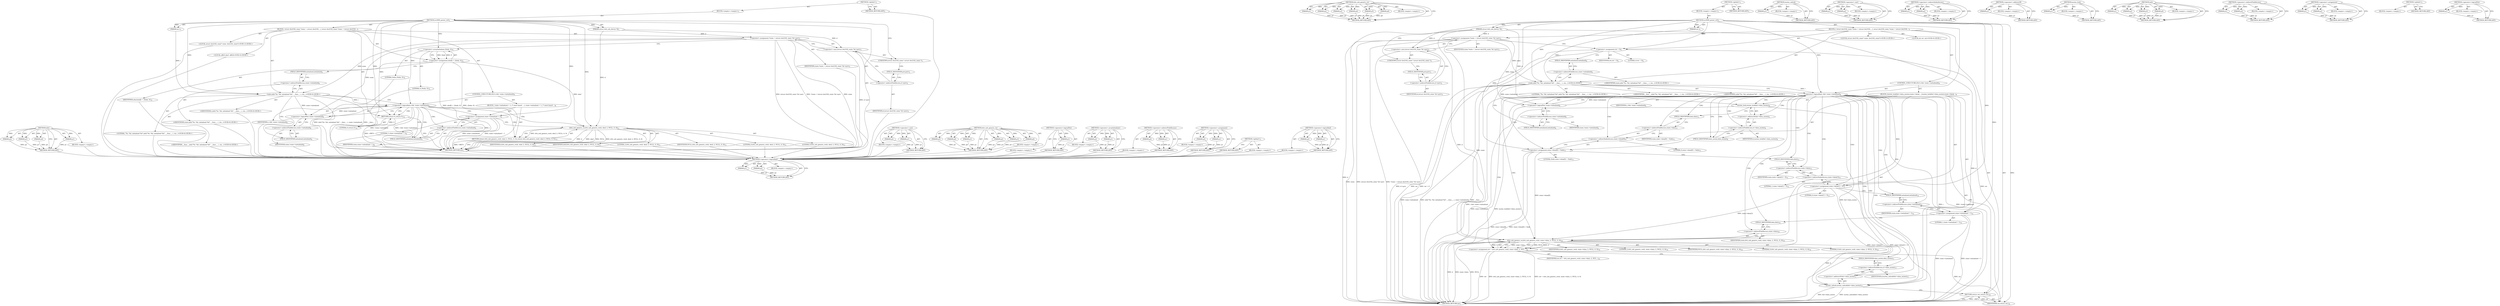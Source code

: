 digraph "&lt;operator&gt;.logicalNot" {
vulnerable_101 [label=<(METHOD,info)>];
vulnerable_102 [label=<(PARAM,p1)>];
vulnerable_103 [label=<(PARAM,p2)>];
vulnerable_104 [label=<(PARAM,p3)>];
vulnerable_105 [label=<(PARAM,p4)>];
vulnerable_106 [label=<(BLOCK,&lt;empty&gt;,&lt;empty&gt;)>];
vulnerable_107 [label=<(METHOD_RETURN,ANY)>];
vulnerable_6 [label=<(METHOD,&lt;global&gt;)<SUB>1</SUB>>];
vulnerable_7 [label=<(BLOCK,&lt;empty&gt;,&lt;empty&gt;)<SUB>1</SUB>>];
vulnerable_8 [label=<(METHOD,su3000_power_ctrl)<SUB>1</SUB>>];
vulnerable_9 [label=<(PARAM,struct dvb_usb_device *d)<SUB>1</SUB>>];
vulnerable_10 [label=<(PARAM,int i)<SUB>1</SUB>>];
vulnerable_11 [label=<(BLOCK,{
 	struct dw2102_state *state = (struct dw2102...,{
 	struct dw2102_state *state = (struct dw2102...)<SUB>2</SUB>>];
vulnerable_12 [label="<(LOCAL,struct dw2102_state* state: dw2102_state*)<SUB>3</SUB>>"];
vulnerable_13 [label=<(&lt;operator&gt;.assignment,*state = (struct dw2102_state *)d-&gt;priv)<SUB>3</SUB>>];
vulnerable_14 [label=<(IDENTIFIER,state,*state = (struct dw2102_state *)d-&gt;priv)<SUB>3</SUB>>];
vulnerable_15 [label=<(&lt;operator&gt;.cast,(struct dw2102_state *)d-&gt;priv)<SUB>3</SUB>>];
vulnerable_16 [label=<(UNKNOWN,struct dw2102_state *,struct dw2102_state *)<SUB>3</SUB>>];
vulnerable_17 [label=<(&lt;operator&gt;.indirectFieldAccess,d-&gt;priv)<SUB>3</SUB>>];
vulnerable_18 [label=<(IDENTIFIER,d,(struct dw2102_state *)d-&gt;priv)<SUB>3</SUB>>];
vulnerable_19 [label=<(FIELD_IDENTIFIER,priv,priv)<SUB>3</SUB>>];
vulnerable_20 [label="<(LOCAL,u8[2] obuf: u8[2])<SUB>4</SUB>>"];
vulnerable_21 [label=<(&lt;operator&gt;.assignment,obuf[] = {0xde, 0})<SUB>4</SUB>>];
vulnerable_22 [label=<(IDENTIFIER,obuf,obuf[] = {0xde, 0})<SUB>4</SUB>>];
vulnerable_23 [label=<(&lt;operator&gt;.arrayInitializer,{0xde, 0})<SUB>4</SUB>>];
vulnerable_24 [label=<(LITERAL,0xde,{0xde, 0})<SUB>4</SUB>>];
vulnerable_25 [label=<(LITERAL,0,{0xde, 0})<SUB>4</SUB>>];
vulnerable_26 [label="<(info,info(&quot;%s: %d, initialized %d&quot;, __func__, i, sta...)<SUB>6</SUB>>"];
vulnerable_27 [label="<(LITERAL,&quot;%s: %d, initialized %d&quot;,info(&quot;%s: %d, initialized %d&quot;, __func__, i, sta...)<SUB>6</SUB>>"];
vulnerable_28 [label="<(IDENTIFIER,__func__,info(&quot;%s: %d, initialized %d&quot;, __func__, i, sta...)<SUB>6</SUB>>"];
vulnerable_29 [label="<(IDENTIFIER,i,info(&quot;%s: %d, initialized %d&quot;, __func__, i, sta...)<SUB>6</SUB>>"];
vulnerable_30 [label=<(&lt;operator&gt;.indirectFieldAccess,state-&gt;initialized)<SUB>6</SUB>>];
vulnerable_31 [label="<(IDENTIFIER,state,info(&quot;%s: %d, initialized %d&quot;, __func__, i, sta...)<SUB>6</SUB>>"];
vulnerable_32 [label=<(FIELD_IDENTIFIER,initialized,initialized)<SUB>6</SUB>>];
vulnerable_33 [label=<(CONTROL_STRUCTURE,IF,if (i &amp;&amp; !state-&gt;initialized))<SUB>8</SUB>>];
vulnerable_34 [label=<(&lt;operator&gt;.logicalAnd,i &amp;&amp; !state-&gt;initialized)<SUB>8</SUB>>];
vulnerable_35 [label=<(IDENTIFIER,i,i &amp;&amp; !state-&gt;initialized)<SUB>8</SUB>>];
vulnerable_36 [label=<(&lt;operator&gt;.logicalNot,!state-&gt;initialized)<SUB>8</SUB>>];
vulnerable_37 [label=<(&lt;operator&gt;.indirectFieldAccess,state-&gt;initialized)<SUB>8</SUB>>];
vulnerable_38 [label=<(IDENTIFIER,state,!state-&gt;initialized)<SUB>8</SUB>>];
vulnerable_39 [label=<(FIELD_IDENTIFIER,initialized,initialized)<SUB>8</SUB>>];
vulnerable_40 [label=<(BLOCK,{
 		state-&gt;initialized = 1;
 		/* reset board ...,{
 		state-&gt;initialized = 1;
 		/* reset board ...)<SUB>8</SUB>>];
vulnerable_41 [label=<(&lt;operator&gt;.assignment,state-&gt;initialized = 1)<SUB>9</SUB>>];
vulnerable_42 [label=<(&lt;operator&gt;.indirectFieldAccess,state-&gt;initialized)<SUB>9</SUB>>];
vulnerable_43 [label=<(IDENTIFIER,state,state-&gt;initialized = 1)<SUB>9</SUB>>];
vulnerable_44 [label=<(FIELD_IDENTIFIER,initialized,initialized)<SUB>9</SUB>>];
vulnerable_45 [label=<(LITERAL,1,state-&gt;initialized = 1)<SUB>9</SUB>>];
vulnerable_46 [label=<(RETURN,return dvb_usb_generic_rw(d, obuf, 2, NULL, 0, 0);,return dvb_usb_generic_rw(d, obuf, 2, NULL, 0, 0);)<SUB>11</SUB>>];
vulnerable_47 [label=<(dvb_usb_generic_rw,dvb_usb_generic_rw(d, obuf, 2, NULL, 0, 0))<SUB>11</SUB>>];
vulnerable_48 [label=<(IDENTIFIER,d,dvb_usb_generic_rw(d, obuf, 2, NULL, 0, 0))<SUB>11</SUB>>];
vulnerable_49 [label=<(IDENTIFIER,obuf,dvb_usb_generic_rw(d, obuf, 2, NULL, 0, 0))<SUB>11</SUB>>];
vulnerable_50 [label=<(LITERAL,2,dvb_usb_generic_rw(d, obuf, 2, NULL, 0, 0))<SUB>11</SUB>>];
vulnerable_51 [label=<(IDENTIFIER,NULL,dvb_usb_generic_rw(d, obuf, 2, NULL, 0, 0))<SUB>11</SUB>>];
vulnerable_52 [label=<(LITERAL,0,dvb_usb_generic_rw(d, obuf, 2, NULL, 0, 0))<SUB>11</SUB>>];
vulnerable_53 [label=<(LITERAL,0,dvb_usb_generic_rw(d, obuf, 2, NULL, 0, 0))<SUB>11</SUB>>];
vulnerable_54 [label=<(RETURN,return 0;,return 0;)<SUB>14</SUB>>];
vulnerable_55 [label=<(LITERAL,0,return 0;)<SUB>14</SUB>>];
vulnerable_56 [label=<(METHOD_RETURN,int)<SUB>1</SUB>>];
vulnerable_58 [label=<(METHOD_RETURN,ANY)<SUB>1</SUB>>];
vulnerable_86 [label=<(METHOD,&lt;operator&gt;.cast)>];
vulnerable_87 [label=<(PARAM,p1)>];
vulnerable_88 [label=<(PARAM,p2)>];
vulnerable_89 [label=<(BLOCK,&lt;empty&gt;,&lt;empty&gt;)>];
vulnerable_90 [label=<(METHOD_RETURN,ANY)>];
vulnerable_117 [label=<(METHOD,dvb_usb_generic_rw)>];
vulnerable_118 [label=<(PARAM,p1)>];
vulnerable_119 [label=<(PARAM,p2)>];
vulnerable_120 [label=<(PARAM,p3)>];
vulnerable_121 [label=<(PARAM,p4)>];
vulnerable_122 [label=<(PARAM,p5)>];
vulnerable_123 [label=<(PARAM,p6)>];
vulnerable_124 [label=<(BLOCK,&lt;empty&gt;,&lt;empty&gt;)>];
vulnerable_125 [label=<(METHOD_RETURN,ANY)>];
vulnerable_113 [label=<(METHOD,&lt;operator&gt;.logicalNot)>];
vulnerable_114 [label=<(PARAM,p1)>];
vulnerable_115 [label=<(BLOCK,&lt;empty&gt;,&lt;empty&gt;)>];
vulnerable_116 [label=<(METHOD_RETURN,ANY)>];
vulnerable_96 [label=<(METHOD,&lt;operator&gt;.arrayInitializer)>];
vulnerable_97 [label=<(PARAM,p1)>];
vulnerable_98 [label=<(PARAM,p2)>];
vulnerable_99 [label=<(BLOCK,&lt;empty&gt;,&lt;empty&gt;)>];
vulnerable_100 [label=<(METHOD_RETURN,ANY)>];
vulnerable_91 [label=<(METHOD,&lt;operator&gt;.indirectFieldAccess)>];
vulnerable_92 [label=<(PARAM,p1)>];
vulnerable_93 [label=<(PARAM,p2)>];
vulnerable_94 [label=<(BLOCK,&lt;empty&gt;,&lt;empty&gt;)>];
vulnerable_95 [label=<(METHOD_RETURN,ANY)>];
vulnerable_81 [label=<(METHOD,&lt;operator&gt;.assignment)>];
vulnerable_82 [label=<(PARAM,p1)>];
vulnerable_83 [label=<(PARAM,p2)>];
vulnerable_84 [label=<(BLOCK,&lt;empty&gt;,&lt;empty&gt;)>];
vulnerable_85 [label=<(METHOD_RETURN,ANY)>];
vulnerable_75 [label=<(METHOD,&lt;global&gt;)<SUB>1</SUB>>];
vulnerable_76 [label=<(BLOCK,&lt;empty&gt;,&lt;empty&gt;)>];
vulnerable_77 [label=<(METHOD_RETURN,ANY)>];
vulnerable_108 [label=<(METHOD,&lt;operator&gt;.logicalAnd)>];
vulnerable_109 [label=<(PARAM,p1)>];
vulnerable_110 [label=<(PARAM,p2)>];
vulnerable_111 [label=<(BLOCK,&lt;empty&gt;,&lt;empty&gt;)>];
vulnerable_112 [label=<(METHOD_RETURN,ANY)>];
fixed_126 [label=<(METHOD,&lt;operator&gt;.logicalAnd)>];
fixed_127 [label=<(PARAM,p1)>];
fixed_128 [label=<(PARAM,p2)>];
fixed_129 [label=<(BLOCK,&lt;empty&gt;,&lt;empty&gt;)>];
fixed_130 [label=<(METHOD_RETURN,ANY)>];
fixed_148 [label=<(METHOD,dvb_usb_generic_rw)>];
fixed_149 [label=<(PARAM,p1)>];
fixed_150 [label=<(PARAM,p2)>];
fixed_151 [label=<(PARAM,p3)>];
fixed_152 [label=<(PARAM,p4)>];
fixed_153 [label=<(PARAM,p5)>];
fixed_154 [label=<(PARAM,p6)>];
fixed_155 [label=<(BLOCK,&lt;empty&gt;,&lt;empty&gt;)>];
fixed_156 [label=<(METHOD_RETURN,ANY)>];
fixed_6 [label=<(METHOD,&lt;global&gt;)<SUB>1</SUB>>];
fixed_7 [label=<(BLOCK,&lt;empty&gt;,&lt;empty&gt;)<SUB>1</SUB>>];
fixed_8 [label=<(METHOD,su3000_power_ctrl)<SUB>1</SUB>>];
fixed_9 [label=<(PARAM,struct dvb_usb_device *d)<SUB>1</SUB>>];
fixed_10 [label=<(PARAM,int i)<SUB>1</SUB>>];
fixed_11 [label=<(BLOCK,{
 	struct dw2102_state *state = (struct dw2102...,{
 	struct dw2102_state *state = (struct dw2102...)<SUB>2</SUB>>];
fixed_12 [label="<(LOCAL,struct dw2102_state* state: dw2102_state*)<SUB>3</SUB>>"];
fixed_13 [label=<(&lt;operator&gt;.assignment,*state = (struct dw2102_state *)d-&gt;priv)<SUB>3</SUB>>];
fixed_14 [label=<(IDENTIFIER,state,*state = (struct dw2102_state *)d-&gt;priv)<SUB>3</SUB>>];
fixed_15 [label=<(&lt;operator&gt;.cast,(struct dw2102_state *)d-&gt;priv)<SUB>3</SUB>>];
fixed_16 [label=<(UNKNOWN,struct dw2102_state *,struct dw2102_state *)<SUB>3</SUB>>];
fixed_17 [label=<(&lt;operator&gt;.indirectFieldAccess,d-&gt;priv)<SUB>3</SUB>>];
fixed_18 [label=<(IDENTIFIER,d,(struct dw2102_state *)d-&gt;priv)<SUB>3</SUB>>];
fixed_19 [label=<(FIELD_IDENTIFIER,priv,priv)<SUB>3</SUB>>];
fixed_20 [label="<(LOCAL,int ret: int)<SUB>4</SUB>>"];
fixed_21 [label=<(&lt;operator&gt;.assignment,ret = 0)<SUB>4</SUB>>];
fixed_22 [label=<(IDENTIFIER,ret,ret = 0)<SUB>4</SUB>>];
fixed_23 [label=<(LITERAL,0,ret = 0)<SUB>4</SUB>>];
fixed_24 [label="<(info,info(&quot;%s: %d, initialized %d&quot;, __func__, i, sta...)<SUB>6</SUB>>"];
fixed_25 [label="<(LITERAL,&quot;%s: %d, initialized %d&quot;,info(&quot;%s: %d, initialized %d&quot;, __func__, i, sta...)<SUB>6</SUB>>"];
fixed_26 [label="<(IDENTIFIER,__func__,info(&quot;%s: %d, initialized %d&quot;, __func__, i, sta...)<SUB>6</SUB>>"];
fixed_27 [label="<(IDENTIFIER,i,info(&quot;%s: %d, initialized %d&quot;, __func__, i, sta...)<SUB>6</SUB>>"];
fixed_28 [label=<(&lt;operator&gt;.indirectFieldAccess,state-&gt;initialized)<SUB>6</SUB>>];
fixed_29 [label="<(IDENTIFIER,state,info(&quot;%s: %d, initialized %d&quot;, __func__, i, sta...)<SUB>6</SUB>>"];
fixed_30 [label=<(FIELD_IDENTIFIER,initialized,initialized)<SUB>6</SUB>>];
fixed_31 [label=<(CONTROL_STRUCTURE,IF,if (i &amp;&amp; !state-&gt;initialized))<SUB>8</SUB>>];
fixed_32 [label=<(&lt;operator&gt;.logicalAnd,i &amp;&amp; !state-&gt;initialized)<SUB>8</SUB>>];
fixed_33 [label=<(IDENTIFIER,i,i &amp;&amp; !state-&gt;initialized)<SUB>8</SUB>>];
fixed_34 [label=<(&lt;operator&gt;.logicalNot,!state-&gt;initialized)<SUB>8</SUB>>];
fixed_35 [label=<(&lt;operator&gt;.indirectFieldAccess,state-&gt;initialized)<SUB>8</SUB>>];
fixed_36 [label=<(IDENTIFIER,state,!state-&gt;initialized)<SUB>8</SUB>>];
fixed_37 [label=<(FIELD_IDENTIFIER,initialized,initialized)<SUB>8</SUB>>];
fixed_38 [label=<(BLOCK,{
		mutex_lock(&amp;d-&gt;data_mutex);

		state-&gt;data[...,{
		mutex_lock(&amp;d-&gt;data_mutex);

		state-&gt;data[...)<SUB>8</SUB>>];
fixed_39 [label=<(mutex_lock,mutex_lock(&amp;d-&gt;data_mutex))<SUB>9</SUB>>];
fixed_40 [label=<(&lt;operator&gt;.addressOf,&amp;d-&gt;data_mutex)<SUB>9</SUB>>];
fixed_41 [label=<(&lt;operator&gt;.indirectFieldAccess,d-&gt;data_mutex)<SUB>9</SUB>>];
fixed_42 [label=<(IDENTIFIER,d,mutex_lock(&amp;d-&gt;data_mutex))<SUB>9</SUB>>];
fixed_43 [label=<(FIELD_IDENTIFIER,data_mutex,data_mutex)<SUB>9</SUB>>];
fixed_44 [label=<(&lt;operator&gt;.assignment,state-&gt;data[0] = 0xde)<SUB>11</SUB>>];
fixed_45 [label=<(&lt;operator&gt;.indirectIndexAccess,state-&gt;data[0])<SUB>11</SUB>>];
fixed_46 [label=<(&lt;operator&gt;.indirectFieldAccess,state-&gt;data)<SUB>11</SUB>>];
fixed_47 [label=<(IDENTIFIER,state,state-&gt;data[0] = 0xde)<SUB>11</SUB>>];
fixed_48 [label=<(FIELD_IDENTIFIER,data,data)<SUB>11</SUB>>];
fixed_49 [label=<(LITERAL,0,state-&gt;data[0] = 0xde)<SUB>11</SUB>>];
fixed_50 [label=<(LITERAL,0xde,state-&gt;data[0] = 0xde)<SUB>11</SUB>>];
fixed_51 [label=<(&lt;operator&gt;.assignment,state-&gt;data[1] = 0)<SUB>12</SUB>>];
fixed_52 [label=<(&lt;operator&gt;.indirectIndexAccess,state-&gt;data[1])<SUB>12</SUB>>];
fixed_53 [label=<(&lt;operator&gt;.indirectFieldAccess,state-&gt;data)<SUB>12</SUB>>];
fixed_54 [label=<(IDENTIFIER,state,state-&gt;data[1] = 0)<SUB>12</SUB>>];
fixed_55 [label=<(FIELD_IDENTIFIER,data,data)<SUB>12</SUB>>];
fixed_56 [label=<(LITERAL,1,state-&gt;data[1] = 0)<SUB>12</SUB>>];
fixed_57 [label=<(LITERAL,0,state-&gt;data[1] = 0)<SUB>12</SUB>>];
fixed_58 [label=<(&lt;operator&gt;.assignment,state-&gt;initialized = 1)<SUB>14</SUB>>];
fixed_59 [label=<(&lt;operator&gt;.indirectFieldAccess,state-&gt;initialized)<SUB>14</SUB>>];
fixed_60 [label=<(IDENTIFIER,state,state-&gt;initialized = 1)<SUB>14</SUB>>];
fixed_61 [label=<(FIELD_IDENTIFIER,initialized,initialized)<SUB>14</SUB>>];
fixed_62 [label=<(LITERAL,1,state-&gt;initialized = 1)<SUB>14</SUB>>];
fixed_63 [label=<(&lt;operator&gt;.assignment,ret = dvb_usb_generic_rw(d, state-&gt;data, 2, NUL...)<SUB>16</SUB>>];
fixed_64 [label=<(IDENTIFIER,ret,ret = dvb_usb_generic_rw(d, state-&gt;data, 2, NUL...)<SUB>16</SUB>>];
fixed_65 [label=<(dvb_usb_generic_rw,dvb_usb_generic_rw(d, state-&gt;data, 2, NULL, 0, 0))<SUB>16</SUB>>];
fixed_66 [label=<(IDENTIFIER,d,dvb_usb_generic_rw(d, state-&gt;data, 2, NULL, 0, 0))<SUB>16</SUB>>];
fixed_67 [label=<(&lt;operator&gt;.indirectFieldAccess,state-&gt;data)<SUB>16</SUB>>];
fixed_68 [label=<(IDENTIFIER,state,dvb_usb_generic_rw(d, state-&gt;data, 2, NULL, 0, 0))<SUB>16</SUB>>];
fixed_69 [label=<(FIELD_IDENTIFIER,data,data)<SUB>16</SUB>>];
fixed_70 [label=<(LITERAL,2,dvb_usb_generic_rw(d, state-&gt;data, 2, NULL, 0, 0))<SUB>16</SUB>>];
fixed_71 [label=<(IDENTIFIER,NULL,dvb_usb_generic_rw(d, state-&gt;data, 2, NULL, 0, 0))<SUB>16</SUB>>];
fixed_72 [label=<(LITERAL,0,dvb_usb_generic_rw(d, state-&gt;data, 2, NULL, 0, 0))<SUB>16</SUB>>];
fixed_73 [label=<(LITERAL,0,dvb_usb_generic_rw(d, state-&gt;data, 2, NULL, 0, 0))<SUB>16</SUB>>];
fixed_74 [label=<(mutex_unlock,mutex_unlock(&amp;d-&gt;data_mutex))<SUB>17</SUB>>];
fixed_75 [label=<(&lt;operator&gt;.addressOf,&amp;d-&gt;data_mutex)<SUB>17</SUB>>];
fixed_76 [label=<(&lt;operator&gt;.indirectFieldAccess,d-&gt;data_mutex)<SUB>17</SUB>>];
fixed_77 [label=<(IDENTIFIER,d,mutex_unlock(&amp;d-&gt;data_mutex))<SUB>17</SUB>>];
fixed_78 [label=<(FIELD_IDENTIFIER,data_mutex,data_mutex)<SUB>17</SUB>>];
fixed_79 [label=<(RETURN,return ret;,return ret;)<SUB>20</SUB>>];
fixed_80 [label=<(IDENTIFIER,ret,return ret;)<SUB>20</SUB>>];
fixed_81 [label=<(METHOD_RETURN,int)<SUB>1</SUB>>];
fixed_83 [label=<(METHOD_RETURN,ANY)<SUB>1</SUB>>];
fixed_157 [label=<(METHOD,mutex_unlock)>];
fixed_158 [label=<(PARAM,p1)>];
fixed_159 [label=<(BLOCK,&lt;empty&gt;,&lt;empty&gt;)>];
fixed_160 [label=<(METHOD_RETURN,ANY)>];
fixed_109 [label=<(METHOD,&lt;operator&gt;.cast)>];
fixed_110 [label=<(PARAM,p1)>];
fixed_111 [label=<(PARAM,p2)>];
fixed_112 [label=<(BLOCK,&lt;empty&gt;,&lt;empty&gt;)>];
fixed_113 [label=<(METHOD_RETURN,ANY)>];
fixed_143 [label=<(METHOD,&lt;operator&gt;.indirectIndexAccess)>];
fixed_144 [label=<(PARAM,p1)>];
fixed_145 [label=<(PARAM,p2)>];
fixed_146 [label=<(BLOCK,&lt;empty&gt;,&lt;empty&gt;)>];
fixed_147 [label=<(METHOD_RETURN,ANY)>];
fixed_139 [label=<(METHOD,&lt;operator&gt;.addressOf)>];
fixed_140 [label=<(PARAM,p1)>];
fixed_141 [label=<(BLOCK,&lt;empty&gt;,&lt;empty&gt;)>];
fixed_142 [label=<(METHOD_RETURN,ANY)>];
fixed_135 [label=<(METHOD,mutex_lock)>];
fixed_136 [label=<(PARAM,p1)>];
fixed_137 [label=<(BLOCK,&lt;empty&gt;,&lt;empty&gt;)>];
fixed_138 [label=<(METHOD_RETURN,ANY)>];
fixed_119 [label=<(METHOD,info)>];
fixed_120 [label=<(PARAM,p1)>];
fixed_121 [label=<(PARAM,p2)>];
fixed_122 [label=<(PARAM,p3)>];
fixed_123 [label=<(PARAM,p4)>];
fixed_124 [label=<(BLOCK,&lt;empty&gt;,&lt;empty&gt;)>];
fixed_125 [label=<(METHOD_RETURN,ANY)>];
fixed_114 [label=<(METHOD,&lt;operator&gt;.indirectFieldAccess)>];
fixed_115 [label=<(PARAM,p1)>];
fixed_116 [label=<(PARAM,p2)>];
fixed_117 [label=<(BLOCK,&lt;empty&gt;,&lt;empty&gt;)>];
fixed_118 [label=<(METHOD_RETURN,ANY)>];
fixed_104 [label=<(METHOD,&lt;operator&gt;.assignment)>];
fixed_105 [label=<(PARAM,p1)>];
fixed_106 [label=<(PARAM,p2)>];
fixed_107 [label=<(BLOCK,&lt;empty&gt;,&lt;empty&gt;)>];
fixed_108 [label=<(METHOD_RETURN,ANY)>];
fixed_98 [label=<(METHOD,&lt;global&gt;)<SUB>1</SUB>>];
fixed_99 [label=<(BLOCK,&lt;empty&gt;,&lt;empty&gt;)>];
fixed_100 [label=<(METHOD_RETURN,ANY)>];
fixed_131 [label=<(METHOD,&lt;operator&gt;.logicalNot)>];
fixed_132 [label=<(PARAM,p1)>];
fixed_133 [label=<(BLOCK,&lt;empty&gt;,&lt;empty&gt;)>];
fixed_134 [label=<(METHOD_RETURN,ANY)>];
vulnerable_101 -> vulnerable_102  [key=0, label="AST: "];
vulnerable_101 -> vulnerable_102  [key=1, label="DDG: "];
vulnerable_101 -> vulnerable_106  [key=0, label="AST: "];
vulnerable_101 -> vulnerable_103  [key=0, label="AST: "];
vulnerable_101 -> vulnerable_103  [key=1, label="DDG: "];
vulnerable_101 -> vulnerable_107  [key=0, label="AST: "];
vulnerable_101 -> vulnerable_107  [key=1, label="CFG: "];
vulnerable_101 -> vulnerable_104  [key=0, label="AST: "];
vulnerable_101 -> vulnerable_104  [key=1, label="DDG: "];
vulnerable_101 -> vulnerable_105  [key=0, label="AST: "];
vulnerable_101 -> vulnerable_105  [key=1, label="DDG: "];
vulnerable_102 -> vulnerable_107  [key=0, label="DDG: p1"];
vulnerable_103 -> vulnerable_107  [key=0, label="DDG: p2"];
vulnerable_104 -> vulnerable_107  [key=0, label="DDG: p3"];
vulnerable_105 -> vulnerable_107  [key=0, label="DDG: p4"];
vulnerable_106 -> fixed_126  [key=0];
vulnerable_107 -> fixed_126  [key=0];
vulnerable_6 -> vulnerable_7  [key=0, label="AST: "];
vulnerable_6 -> vulnerable_58  [key=0, label="AST: "];
vulnerable_6 -> vulnerable_58  [key=1, label="CFG: "];
vulnerable_7 -> vulnerable_8  [key=0, label="AST: "];
vulnerable_8 -> vulnerable_9  [key=0, label="AST: "];
vulnerable_8 -> vulnerable_9  [key=1, label="DDG: "];
vulnerable_8 -> vulnerable_10  [key=0, label="AST: "];
vulnerable_8 -> vulnerable_10  [key=1, label="DDG: "];
vulnerable_8 -> vulnerable_11  [key=0, label="AST: "];
vulnerable_8 -> vulnerable_56  [key=0, label="AST: "];
vulnerable_8 -> vulnerable_16  [key=0, label="CFG: "];
vulnerable_8 -> vulnerable_54  [key=0, label="DDG: "];
vulnerable_8 -> vulnerable_26  [key=0, label="DDG: "];
vulnerable_8 -> vulnerable_55  [key=0, label="DDG: "];
vulnerable_8 -> vulnerable_23  [key=0, label="DDG: "];
vulnerable_8 -> vulnerable_34  [key=0, label="DDG: "];
vulnerable_8 -> vulnerable_41  [key=0, label="DDG: "];
vulnerable_8 -> vulnerable_47  [key=0, label="DDG: "];
vulnerable_9 -> vulnerable_13  [key=0, label="DDG: d"];
vulnerable_9 -> vulnerable_15  [key=0, label="DDG: d"];
vulnerable_9 -> vulnerable_47  [key=0, label="DDG: d"];
vulnerable_10 -> vulnerable_26  [key=0, label="DDG: i"];
vulnerable_11 -> vulnerable_12  [key=0, label="AST: "];
vulnerable_11 -> vulnerable_13  [key=0, label="AST: "];
vulnerable_11 -> vulnerable_20  [key=0, label="AST: "];
vulnerable_11 -> vulnerable_21  [key=0, label="AST: "];
vulnerable_11 -> vulnerable_26  [key=0, label="AST: "];
vulnerable_11 -> vulnerable_33  [key=0, label="AST: "];
vulnerable_11 -> vulnerable_54  [key=0, label="AST: "];
vulnerable_12 -> fixed_126  [key=0];
vulnerable_13 -> vulnerable_14  [key=0, label="AST: "];
vulnerable_13 -> vulnerable_15  [key=0, label="AST: "];
vulnerable_13 -> vulnerable_23  [key=0, label="CFG: "];
vulnerable_13 -> vulnerable_56  [key=0, label="DDG: state"];
vulnerable_13 -> vulnerable_56  [key=1, label="DDG: (struct dw2102_state *)d-&gt;priv"];
vulnerable_13 -> vulnerable_56  [key=2, label="DDG: *state = (struct dw2102_state *)d-&gt;priv"];
vulnerable_13 -> vulnerable_26  [key=0, label="DDG: state"];
vulnerable_13 -> vulnerable_36  [key=0, label="DDG: state"];
vulnerable_14 -> fixed_126  [key=0];
vulnerable_15 -> vulnerable_16  [key=0, label="AST: "];
vulnerable_15 -> vulnerable_17  [key=0, label="AST: "];
vulnerable_15 -> vulnerable_13  [key=0, label="CFG: "];
vulnerable_15 -> vulnerable_56  [key=0, label="DDG: d-&gt;priv"];
vulnerable_16 -> vulnerable_19  [key=0, label="CFG: "];
vulnerable_17 -> vulnerable_18  [key=0, label="AST: "];
vulnerable_17 -> vulnerable_19  [key=0, label="AST: "];
vulnerable_17 -> vulnerable_15  [key=0, label="CFG: "];
vulnerable_18 -> fixed_126  [key=0];
vulnerable_19 -> vulnerable_17  [key=0, label="CFG: "];
vulnerable_20 -> fixed_126  [key=0];
vulnerable_21 -> vulnerable_22  [key=0, label="AST: "];
vulnerable_21 -> vulnerable_23  [key=0, label="AST: "];
vulnerable_21 -> vulnerable_32  [key=0, label="CFG: "];
vulnerable_21 -> vulnerable_56  [key=0, label="DDG: {0xde, 0}"];
vulnerable_21 -> vulnerable_56  [key=1, label="DDG: obuf[] = {0xde, 0}"];
vulnerable_21 -> vulnerable_47  [key=0, label="DDG: obuf"];
vulnerable_22 -> fixed_126  [key=0];
vulnerable_23 -> vulnerable_24  [key=0, label="AST: "];
vulnerable_23 -> vulnerable_25  [key=0, label="AST: "];
vulnerable_23 -> vulnerable_21  [key=0, label="CFG: "];
vulnerable_23 -> vulnerable_21  [key=1, label="DDG: 0xde"];
vulnerable_23 -> vulnerable_21  [key=2, label="DDG: 0"];
vulnerable_24 -> fixed_126  [key=0];
vulnerable_25 -> fixed_126  [key=0];
vulnerable_26 -> vulnerable_27  [key=0, label="AST: "];
vulnerable_26 -> vulnerable_28  [key=0, label="AST: "];
vulnerable_26 -> vulnerable_29  [key=0, label="AST: "];
vulnerable_26 -> vulnerable_30  [key=0, label="AST: "];
vulnerable_26 -> vulnerable_34  [key=0, label="CFG: "];
vulnerable_26 -> vulnerable_34  [key=1, label="DDG: i"];
vulnerable_26 -> vulnerable_39  [key=0, label="CFG: "];
vulnerable_26 -> vulnerable_56  [key=0, label="DDG: info(&quot;%s: %d, initialized %d&quot;, __func__, i, state-&gt;initialized)"];
vulnerable_26 -> vulnerable_56  [key=1, label="DDG: __func__"];
vulnerable_26 -> vulnerable_36  [key=0, label="DDG: state-&gt;initialized"];
vulnerable_27 -> fixed_126  [key=0];
vulnerable_28 -> fixed_126  [key=0];
vulnerable_29 -> fixed_126  [key=0];
vulnerable_30 -> vulnerable_31  [key=0, label="AST: "];
vulnerable_30 -> vulnerable_32  [key=0, label="AST: "];
vulnerable_30 -> vulnerable_26  [key=0, label="CFG: "];
vulnerable_31 -> fixed_126  [key=0];
vulnerable_32 -> vulnerable_30  [key=0, label="CFG: "];
vulnerable_33 -> vulnerable_34  [key=0, label="AST: "];
vulnerable_33 -> vulnerable_40  [key=0, label="AST: "];
vulnerable_34 -> vulnerable_35  [key=0, label="AST: "];
vulnerable_34 -> vulnerable_36  [key=0, label="AST: "];
vulnerable_34 -> vulnerable_44  [key=0, label="CFG: "];
vulnerable_34 -> vulnerable_44  [key=1, label="CDG: "];
vulnerable_34 -> vulnerable_54  [key=0, label="CFG: "];
vulnerable_34 -> vulnerable_54  [key=1, label="CDG: "];
vulnerable_34 -> vulnerable_56  [key=0, label="DDG: i"];
vulnerable_34 -> vulnerable_56  [key=1, label="DDG: !state-&gt;initialized"];
vulnerable_34 -> vulnerable_56  [key=2, label="DDG: i &amp;&amp; !state-&gt;initialized"];
vulnerable_34 -> vulnerable_47  [key=0, label="CDG: "];
vulnerable_34 -> vulnerable_42  [key=0, label="CDG: "];
vulnerable_34 -> vulnerable_46  [key=0, label="CDG: "];
vulnerable_34 -> vulnerable_41  [key=0, label="CDG: "];
vulnerable_35 -> fixed_126  [key=0];
vulnerable_36 -> vulnerable_37  [key=0, label="AST: "];
vulnerable_36 -> vulnerable_34  [key=0, label="CFG: "];
vulnerable_36 -> vulnerable_34  [key=1, label="DDG: state-&gt;initialized"];
vulnerable_37 -> vulnerable_38  [key=0, label="AST: "];
vulnerable_37 -> vulnerable_39  [key=0, label="AST: "];
vulnerable_37 -> vulnerable_36  [key=0, label="CFG: "];
vulnerable_38 -> fixed_126  [key=0];
vulnerable_39 -> vulnerable_37  [key=0, label="CFG: "];
vulnerable_40 -> vulnerable_41  [key=0, label="AST: "];
vulnerable_40 -> vulnerable_46  [key=0, label="AST: "];
vulnerable_41 -> vulnerable_42  [key=0, label="AST: "];
vulnerable_41 -> vulnerable_45  [key=0, label="AST: "];
vulnerable_41 -> vulnerable_47  [key=0, label="CFG: "];
vulnerable_41 -> vulnerable_56  [key=0, label="DDG: state-&gt;initialized"];
vulnerable_41 -> vulnerable_56  [key=1, label="DDG: state-&gt;initialized = 1"];
vulnerable_42 -> vulnerable_43  [key=0, label="AST: "];
vulnerable_42 -> vulnerable_44  [key=0, label="AST: "];
vulnerable_42 -> vulnerable_41  [key=0, label="CFG: "];
vulnerable_43 -> fixed_126  [key=0];
vulnerable_44 -> vulnerable_42  [key=0, label="CFG: "];
vulnerable_45 -> fixed_126  [key=0];
vulnerable_46 -> vulnerable_47  [key=0, label="AST: "];
vulnerable_46 -> vulnerable_56  [key=0, label="CFG: "];
vulnerable_46 -> vulnerable_56  [key=1, label="DDG: &lt;RET&gt;"];
vulnerable_47 -> vulnerable_48  [key=0, label="AST: "];
vulnerable_47 -> vulnerable_49  [key=0, label="AST: "];
vulnerable_47 -> vulnerable_50  [key=0, label="AST: "];
vulnerable_47 -> vulnerable_51  [key=0, label="AST: "];
vulnerable_47 -> vulnerable_52  [key=0, label="AST: "];
vulnerable_47 -> vulnerable_53  [key=0, label="AST: "];
vulnerable_47 -> vulnerable_46  [key=0, label="CFG: "];
vulnerable_47 -> vulnerable_46  [key=1, label="DDG: dvb_usb_generic_rw(d, obuf, 2, NULL, 0, 0)"];
vulnerable_47 -> vulnerable_56  [key=0, label="DDG: d"];
vulnerable_47 -> vulnerable_56  [key=1, label="DDG: obuf"];
vulnerable_47 -> vulnerable_56  [key=2, label="DDG: NULL"];
vulnerable_47 -> vulnerable_56  [key=3, label="DDG: dvb_usb_generic_rw(d, obuf, 2, NULL, 0, 0)"];
vulnerable_48 -> fixed_126  [key=0];
vulnerable_49 -> fixed_126  [key=0];
vulnerable_50 -> fixed_126  [key=0];
vulnerable_51 -> fixed_126  [key=0];
vulnerable_52 -> fixed_126  [key=0];
vulnerable_53 -> fixed_126  [key=0];
vulnerable_54 -> vulnerable_55  [key=0, label="AST: "];
vulnerable_54 -> vulnerable_56  [key=0, label="CFG: "];
vulnerable_54 -> vulnerable_56  [key=1, label="DDG: &lt;RET&gt;"];
vulnerable_55 -> vulnerable_54  [key=0, label="DDG: 0"];
vulnerable_56 -> fixed_126  [key=0];
vulnerable_58 -> fixed_126  [key=0];
vulnerable_86 -> vulnerable_87  [key=0, label="AST: "];
vulnerable_86 -> vulnerable_87  [key=1, label="DDG: "];
vulnerable_86 -> vulnerable_89  [key=0, label="AST: "];
vulnerable_86 -> vulnerable_88  [key=0, label="AST: "];
vulnerable_86 -> vulnerable_88  [key=1, label="DDG: "];
vulnerable_86 -> vulnerable_90  [key=0, label="AST: "];
vulnerable_86 -> vulnerable_90  [key=1, label="CFG: "];
vulnerable_87 -> vulnerable_90  [key=0, label="DDG: p1"];
vulnerable_88 -> vulnerable_90  [key=0, label="DDG: p2"];
vulnerable_89 -> fixed_126  [key=0];
vulnerable_90 -> fixed_126  [key=0];
vulnerable_117 -> vulnerable_118  [key=0, label="AST: "];
vulnerable_117 -> vulnerable_118  [key=1, label="DDG: "];
vulnerable_117 -> vulnerable_124  [key=0, label="AST: "];
vulnerable_117 -> vulnerable_119  [key=0, label="AST: "];
vulnerable_117 -> vulnerable_119  [key=1, label="DDG: "];
vulnerable_117 -> vulnerable_125  [key=0, label="AST: "];
vulnerable_117 -> vulnerable_125  [key=1, label="CFG: "];
vulnerable_117 -> vulnerable_120  [key=0, label="AST: "];
vulnerable_117 -> vulnerable_120  [key=1, label="DDG: "];
vulnerable_117 -> vulnerable_121  [key=0, label="AST: "];
vulnerable_117 -> vulnerable_121  [key=1, label="DDG: "];
vulnerable_117 -> vulnerable_122  [key=0, label="AST: "];
vulnerable_117 -> vulnerable_122  [key=1, label="DDG: "];
vulnerable_117 -> vulnerable_123  [key=0, label="AST: "];
vulnerable_117 -> vulnerable_123  [key=1, label="DDG: "];
vulnerable_118 -> vulnerable_125  [key=0, label="DDG: p1"];
vulnerable_119 -> vulnerable_125  [key=0, label="DDG: p2"];
vulnerable_120 -> vulnerable_125  [key=0, label="DDG: p3"];
vulnerable_121 -> vulnerable_125  [key=0, label="DDG: p4"];
vulnerable_122 -> vulnerable_125  [key=0, label="DDG: p5"];
vulnerable_123 -> vulnerable_125  [key=0, label="DDG: p6"];
vulnerable_124 -> fixed_126  [key=0];
vulnerable_125 -> fixed_126  [key=0];
vulnerable_113 -> vulnerable_114  [key=0, label="AST: "];
vulnerable_113 -> vulnerable_114  [key=1, label="DDG: "];
vulnerable_113 -> vulnerable_115  [key=0, label="AST: "];
vulnerable_113 -> vulnerable_116  [key=0, label="AST: "];
vulnerable_113 -> vulnerable_116  [key=1, label="CFG: "];
vulnerable_114 -> vulnerable_116  [key=0, label="DDG: p1"];
vulnerable_115 -> fixed_126  [key=0];
vulnerable_116 -> fixed_126  [key=0];
vulnerable_96 -> vulnerable_97  [key=0, label="AST: "];
vulnerable_96 -> vulnerable_97  [key=1, label="DDG: "];
vulnerable_96 -> vulnerable_99  [key=0, label="AST: "];
vulnerable_96 -> vulnerable_98  [key=0, label="AST: "];
vulnerable_96 -> vulnerable_98  [key=1, label="DDG: "];
vulnerable_96 -> vulnerable_100  [key=0, label="AST: "];
vulnerable_96 -> vulnerable_100  [key=1, label="CFG: "];
vulnerable_97 -> vulnerable_100  [key=0, label="DDG: p1"];
vulnerable_98 -> vulnerable_100  [key=0, label="DDG: p2"];
vulnerable_99 -> fixed_126  [key=0];
vulnerable_100 -> fixed_126  [key=0];
vulnerable_91 -> vulnerable_92  [key=0, label="AST: "];
vulnerable_91 -> vulnerable_92  [key=1, label="DDG: "];
vulnerable_91 -> vulnerable_94  [key=0, label="AST: "];
vulnerable_91 -> vulnerable_93  [key=0, label="AST: "];
vulnerable_91 -> vulnerable_93  [key=1, label="DDG: "];
vulnerable_91 -> vulnerable_95  [key=0, label="AST: "];
vulnerable_91 -> vulnerable_95  [key=1, label="CFG: "];
vulnerable_92 -> vulnerable_95  [key=0, label="DDG: p1"];
vulnerable_93 -> vulnerable_95  [key=0, label="DDG: p2"];
vulnerable_94 -> fixed_126  [key=0];
vulnerable_95 -> fixed_126  [key=0];
vulnerable_81 -> vulnerable_82  [key=0, label="AST: "];
vulnerable_81 -> vulnerable_82  [key=1, label="DDG: "];
vulnerable_81 -> vulnerable_84  [key=0, label="AST: "];
vulnerable_81 -> vulnerable_83  [key=0, label="AST: "];
vulnerable_81 -> vulnerable_83  [key=1, label="DDG: "];
vulnerable_81 -> vulnerable_85  [key=0, label="AST: "];
vulnerable_81 -> vulnerable_85  [key=1, label="CFG: "];
vulnerable_82 -> vulnerable_85  [key=0, label="DDG: p1"];
vulnerable_83 -> vulnerable_85  [key=0, label="DDG: p2"];
vulnerable_84 -> fixed_126  [key=0];
vulnerable_85 -> fixed_126  [key=0];
vulnerable_75 -> vulnerable_76  [key=0, label="AST: "];
vulnerable_75 -> vulnerable_77  [key=0, label="AST: "];
vulnerable_75 -> vulnerable_77  [key=1, label="CFG: "];
vulnerable_76 -> fixed_126  [key=0];
vulnerable_77 -> fixed_126  [key=0];
vulnerable_108 -> vulnerable_109  [key=0, label="AST: "];
vulnerable_108 -> vulnerable_109  [key=1, label="DDG: "];
vulnerable_108 -> vulnerable_111  [key=0, label="AST: "];
vulnerable_108 -> vulnerable_110  [key=0, label="AST: "];
vulnerable_108 -> vulnerable_110  [key=1, label="DDG: "];
vulnerable_108 -> vulnerable_112  [key=0, label="AST: "];
vulnerable_108 -> vulnerable_112  [key=1, label="CFG: "];
vulnerable_109 -> vulnerable_112  [key=0, label="DDG: p1"];
vulnerable_110 -> vulnerable_112  [key=0, label="DDG: p2"];
vulnerable_111 -> fixed_126  [key=0];
vulnerable_112 -> fixed_126  [key=0];
fixed_126 -> fixed_127  [key=0, label="AST: "];
fixed_126 -> fixed_127  [key=1, label="DDG: "];
fixed_126 -> fixed_129  [key=0, label="AST: "];
fixed_126 -> fixed_128  [key=0, label="AST: "];
fixed_126 -> fixed_128  [key=1, label="DDG: "];
fixed_126 -> fixed_130  [key=0, label="AST: "];
fixed_126 -> fixed_130  [key=1, label="CFG: "];
fixed_127 -> fixed_130  [key=0, label="DDG: p1"];
fixed_128 -> fixed_130  [key=0, label="DDG: p2"];
fixed_148 -> fixed_149  [key=0, label="AST: "];
fixed_148 -> fixed_149  [key=1, label="DDG: "];
fixed_148 -> fixed_155  [key=0, label="AST: "];
fixed_148 -> fixed_150  [key=0, label="AST: "];
fixed_148 -> fixed_150  [key=1, label="DDG: "];
fixed_148 -> fixed_156  [key=0, label="AST: "];
fixed_148 -> fixed_156  [key=1, label="CFG: "];
fixed_148 -> fixed_151  [key=0, label="AST: "];
fixed_148 -> fixed_151  [key=1, label="DDG: "];
fixed_148 -> fixed_152  [key=0, label="AST: "];
fixed_148 -> fixed_152  [key=1, label="DDG: "];
fixed_148 -> fixed_153  [key=0, label="AST: "];
fixed_148 -> fixed_153  [key=1, label="DDG: "];
fixed_148 -> fixed_154  [key=0, label="AST: "];
fixed_148 -> fixed_154  [key=1, label="DDG: "];
fixed_149 -> fixed_156  [key=0, label="DDG: p1"];
fixed_150 -> fixed_156  [key=0, label="DDG: p2"];
fixed_151 -> fixed_156  [key=0, label="DDG: p3"];
fixed_152 -> fixed_156  [key=0, label="DDG: p4"];
fixed_153 -> fixed_156  [key=0, label="DDG: p5"];
fixed_154 -> fixed_156  [key=0, label="DDG: p6"];
fixed_6 -> fixed_7  [key=0, label="AST: "];
fixed_6 -> fixed_83  [key=0, label="AST: "];
fixed_6 -> fixed_83  [key=1, label="CFG: "];
fixed_7 -> fixed_8  [key=0, label="AST: "];
fixed_8 -> fixed_9  [key=0, label="AST: "];
fixed_8 -> fixed_9  [key=1, label="DDG: "];
fixed_8 -> fixed_10  [key=0, label="AST: "];
fixed_8 -> fixed_10  [key=1, label="DDG: "];
fixed_8 -> fixed_11  [key=0, label="AST: "];
fixed_8 -> fixed_81  [key=0, label="AST: "];
fixed_8 -> fixed_16  [key=0, label="CFG: "];
fixed_8 -> fixed_21  [key=0, label="DDG: "];
fixed_8 -> fixed_24  [key=0, label="DDG: "];
fixed_8 -> fixed_80  [key=0, label="DDG: "];
fixed_8 -> fixed_32  [key=0, label="DDG: "];
fixed_8 -> fixed_44  [key=0, label="DDG: "];
fixed_8 -> fixed_51  [key=0, label="DDG: "];
fixed_8 -> fixed_58  [key=0, label="DDG: "];
fixed_8 -> fixed_65  [key=0, label="DDG: "];
fixed_9 -> fixed_81  [key=0, label="DDG: d"];
fixed_9 -> fixed_13  [key=0, label="DDG: d"];
fixed_9 -> fixed_15  [key=0, label="DDG: d"];
fixed_9 -> fixed_39  [key=0, label="DDG: d"];
fixed_9 -> fixed_74  [key=0, label="DDG: d"];
fixed_9 -> fixed_65  [key=0, label="DDG: d"];
fixed_10 -> fixed_24  [key=0, label="DDG: i"];
fixed_11 -> fixed_12  [key=0, label="AST: "];
fixed_11 -> fixed_13  [key=0, label="AST: "];
fixed_11 -> fixed_20  [key=0, label="AST: "];
fixed_11 -> fixed_21  [key=0, label="AST: "];
fixed_11 -> fixed_24  [key=0, label="AST: "];
fixed_11 -> fixed_31  [key=0, label="AST: "];
fixed_11 -> fixed_79  [key=0, label="AST: "];
fixed_13 -> fixed_14  [key=0, label="AST: "];
fixed_13 -> fixed_15  [key=0, label="AST: "];
fixed_13 -> fixed_21  [key=0, label="CFG: "];
fixed_13 -> fixed_81  [key=0, label="DDG: state"];
fixed_13 -> fixed_81  [key=1, label="DDG: (struct dw2102_state *)d-&gt;priv"];
fixed_13 -> fixed_81  [key=2, label="DDG: *state = (struct dw2102_state *)d-&gt;priv"];
fixed_13 -> fixed_24  [key=0, label="DDG: state"];
fixed_13 -> fixed_34  [key=0, label="DDG: state"];
fixed_13 -> fixed_65  [key=0, label="DDG: state"];
fixed_15 -> fixed_16  [key=0, label="AST: "];
fixed_15 -> fixed_17  [key=0, label="AST: "];
fixed_15 -> fixed_13  [key=0, label="CFG: "];
fixed_15 -> fixed_81  [key=0, label="DDG: d-&gt;priv"];
fixed_16 -> fixed_19  [key=0, label="CFG: "];
fixed_17 -> fixed_18  [key=0, label="AST: "];
fixed_17 -> fixed_19  [key=0, label="AST: "];
fixed_17 -> fixed_15  [key=0, label="CFG: "];
fixed_19 -> fixed_17  [key=0, label="CFG: "];
fixed_21 -> fixed_22  [key=0, label="AST: "];
fixed_21 -> fixed_23  [key=0, label="AST: "];
fixed_21 -> fixed_30  [key=0, label="CFG: "];
fixed_21 -> fixed_81  [key=0, label="DDG: ret"];
fixed_21 -> fixed_81  [key=1, label="DDG: ret = 0"];
fixed_21 -> fixed_80  [key=0, label="DDG: ret"];
fixed_24 -> fixed_25  [key=0, label="AST: "];
fixed_24 -> fixed_26  [key=0, label="AST: "];
fixed_24 -> fixed_27  [key=0, label="AST: "];
fixed_24 -> fixed_28  [key=0, label="AST: "];
fixed_24 -> fixed_32  [key=0, label="CFG: "];
fixed_24 -> fixed_32  [key=1, label="DDG: i"];
fixed_24 -> fixed_37  [key=0, label="CFG: "];
fixed_24 -> fixed_81  [key=0, label="DDG: state-&gt;initialized"];
fixed_24 -> fixed_81  [key=1, label="DDG: info(&quot;%s: %d, initialized %d&quot;, __func__, i, state-&gt;initialized)"];
fixed_24 -> fixed_81  [key=2, label="DDG: __func__"];
fixed_24 -> fixed_34  [key=0, label="DDG: state-&gt;initialized"];
fixed_28 -> fixed_29  [key=0, label="AST: "];
fixed_28 -> fixed_30  [key=0, label="AST: "];
fixed_28 -> fixed_24  [key=0, label="CFG: "];
fixed_30 -> fixed_28  [key=0, label="CFG: "];
fixed_31 -> fixed_32  [key=0, label="AST: "];
fixed_31 -> fixed_38  [key=0, label="AST: "];
fixed_32 -> fixed_33  [key=0, label="AST: "];
fixed_32 -> fixed_34  [key=0, label="AST: "];
fixed_32 -> fixed_43  [key=0, label="CFG: "];
fixed_32 -> fixed_43  [key=1, label="CDG: "];
fixed_32 -> fixed_79  [key=0, label="CFG: "];
fixed_32 -> fixed_81  [key=0, label="DDG: i"];
fixed_32 -> fixed_81  [key=1, label="DDG: !state-&gt;initialized"];
fixed_32 -> fixed_81  [key=2, label="DDG: i &amp;&amp; !state-&gt;initialized"];
fixed_32 -> fixed_48  [key=0, label="CDG: "];
fixed_32 -> fixed_58  [key=0, label="CDG: "];
fixed_32 -> fixed_61  [key=0, label="CDG: "];
fixed_32 -> fixed_51  [key=0, label="CDG: "];
fixed_32 -> fixed_75  [key=0, label="CDG: "];
fixed_32 -> fixed_52  [key=0, label="CDG: "];
fixed_32 -> fixed_46  [key=0, label="CDG: "];
fixed_32 -> fixed_53  [key=0, label="CDG: "];
fixed_32 -> fixed_69  [key=0, label="CDG: "];
fixed_32 -> fixed_67  [key=0, label="CDG: "];
fixed_32 -> fixed_41  [key=0, label="CDG: "];
fixed_32 -> fixed_74  [key=0, label="CDG: "];
fixed_32 -> fixed_45  [key=0, label="CDG: "];
fixed_32 -> fixed_63  [key=0, label="CDG: "];
fixed_32 -> fixed_40  [key=0, label="CDG: "];
fixed_32 -> fixed_76  [key=0, label="CDG: "];
fixed_32 -> fixed_65  [key=0, label="CDG: "];
fixed_32 -> fixed_59  [key=0, label="CDG: "];
fixed_32 -> fixed_44  [key=0, label="CDG: "];
fixed_32 -> fixed_55  [key=0, label="CDG: "];
fixed_32 -> fixed_78  [key=0, label="CDG: "];
fixed_32 -> fixed_39  [key=0, label="CDG: "];
fixed_34 -> fixed_35  [key=0, label="AST: "];
fixed_34 -> fixed_32  [key=0, label="CFG: "];
fixed_34 -> fixed_32  [key=1, label="DDG: state-&gt;initialized"];
fixed_34 -> fixed_81  [key=0, label="DDG: state-&gt;initialized"];
fixed_35 -> fixed_36  [key=0, label="AST: "];
fixed_35 -> fixed_37  [key=0, label="AST: "];
fixed_35 -> fixed_34  [key=0, label="CFG: "];
fixed_37 -> fixed_35  [key=0, label="CFG: "];
fixed_38 -> fixed_39  [key=0, label="AST: "];
fixed_38 -> fixed_44  [key=0, label="AST: "];
fixed_38 -> fixed_51  [key=0, label="AST: "];
fixed_38 -> fixed_58  [key=0, label="AST: "];
fixed_38 -> fixed_63  [key=0, label="AST: "];
fixed_38 -> fixed_74  [key=0, label="AST: "];
fixed_39 -> fixed_40  [key=0, label="AST: "];
fixed_39 -> fixed_48  [key=0, label="CFG: "];
fixed_39 -> fixed_81  [key=0, label="DDG: mutex_lock(&amp;d-&gt;data_mutex)"];
fixed_39 -> fixed_74  [key=0, label="DDG: &amp;d-&gt;data_mutex"];
fixed_40 -> fixed_41  [key=0, label="AST: "];
fixed_40 -> fixed_39  [key=0, label="CFG: "];
fixed_41 -> fixed_42  [key=0, label="AST: "];
fixed_41 -> fixed_43  [key=0, label="AST: "];
fixed_41 -> fixed_40  [key=0, label="CFG: "];
fixed_43 -> fixed_41  [key=0, label="CFG: "];
fixed_44 -> fixed_45  [key=0, label="AST: "];
fixed_44 -> fixed_50  [key=0, label="AST: "];
fixed_44 -> fixed_55  [key=0, label="CFG: "];
fixed_44 -> fixed_81  [key=0, label="DDG: state-&gt;data[0]"];
fixed_44 -> fixed_81  [key=1, label="DDG: state-&gt;data[0] = 0xde"];
fixed_44 -> fixed_65  [key=0, label="DDG: state-&gt;data[0]"];
fixed_45 -> fixed_46  [key=0, label="AST: "];
fixed_45 -> fixed_49  [key=0, label="AST: "];
fixed_45 -> fixed_44  [key=0, label="CFG: "];
fixed_46 -> fixed_47  [key=0, label="AST: "];
fixed_46 -> fixed_48  [key=0, label="AST: "];
fixed_46 -> fixed_45  [key=0, label="CFG: "];
fixed_48 -> fixed_46  [key=0, label="CFG: "];
fixed_51 -> fixed_52  [key=0, label="AST: "];
fixed_51 -> fixed_57  [key=0, label="AST: "];
fixed_51 -> fixed_61  [key=0, label="CFG: "];
fixed_51 -> fixed_81  [key=0, label="DDG: state-&gt;data[1]"];
fixed_51 -> fixed_81  [key=1, label="DDG: state-&gt;data[1] = 0"];
fixed_51 -> fixed_65  [key=0, label="DDG: state-&gt;data[1]"];
fixed_52 -> fixed_53  [key=0, label="AST: "];
fixed_52 -> fixed_56  [key=0, label="AST: "];
fixed_52 -> fixed_51  [key=0, label="CFG: "];
fixed_53 -> fixed_54  [key=0, label="AST: "];
fixed_53 -> fixed_55  [key=0, label="AST: "];
fixed_53 -> fixed_52  [key=0, label="CFG: "];
fixed_55 -> fixed_53  [key=0, label="CFG: "];
fixed_58 -> fixed_59  [key=0, label="AST: "];
fixed_58 -> fixed_62  [key=0, label="AST: "];
fixed_58 -> fixed_69  [key=0, label="CFG: "];
fixed_58 -> fixed_81  [key=0, label="DDG: state-&gt;initialized"];
fixed_58 -> fixed_81  [key=1, label="DDG: state-&gt;initialized = 1"];
fixed_59 -> fixed_60  [key=0, label="AST: "];
fixed_59 -> fixed_61  [key=0, label="AST: "];
fixed_59 -> fixed_58  [key=0, label="CFG: "];
fixed_61 -> fixed_59  [key=0, label="CFG: "];
fixed_63 -> fixed_64  [key=0, label="AST: "];
fixed_63 -> fixed_65  [key=0, label="AST: "];
fixed_63 -> fixed_78  [key=0, label="CFG: "];
fixed_63 -> fixed_81  [key=0, label="DDG: ret"];
fixed_63 -> fixed_81  [key=1, label="DDG: dvb_usb_generic_rw(d, state-&gt;data, 2, NULL, 0, 0)"];
fixed_63 -> fixed_81  [key=2, label="DDG: ret = dvb_usb_generic_rw(d, state-&gt;data, 2, NULL, 0, 0)"];
fixed_63 -> fixed_80  [key=0, label="DDG: ret"];
fixed_65 -> fixed_66  [key=0, label="AST: "];
fixed_65 -> fixed_67  [key=0, label="AST: "];
fixed_65 -> fixed_70  [key=0, label="AST: "];
fixed_65 -> fixed_71  [key=0, label="AST: "];
fixed_65 -> fixed_72  [key=0, label="AST: "];
fixed_65 -> fixed_73  [key=0, label="AST: "];
fixed_65 -> fixed_63  [key=0, label="CFG: "];
fixed_65 -> fixed_63  [key=1, label="DDG: state-&gt;data"];
fixed_65 -> fixed_63  [key=2, label="DDG: 2"];
fixed_65 -> fixed_63  [key=3, label="DDG: NULL"];
fixed_65 -> fixed_63  [key=4, label="DDG: d"];
fixed_65 -> fixed_63  [key=5, label="DDG: 0"];
fixed_65 -> fixed_81  [key=0, label="DDG: d"];
fixed_65 -> fixed_81  [key=1, label="DDG: state-&gt;data"];
fixed_65 -> fixed_81  [key=2, label="DDG: NULL"];
fixed_65 -> fixed_74  [key=0, label="DDG: d"];
fixed_67 -> fixed_68  [key=0, label="AST: "];
fixed_67 -> fixed_69  [key=0, label="AST: "];
fixed_67 -> fixed_65  [key=0, label="CFG: "];
fixed_69 -> fixed_67  [key=0, label="CFG: "];
fixed_74 -> fixed_75  [key=0, label="AST: "];
fixed_74 -> fixed_79  [key=0, label="CFG: "];
fixed_74 -> fixed_81  [key=0, label="DDG: &amp;d-&gt;data_mutex"];
fixed_74 -> fixed_81  [key=1, label="DDG: mutex_unlock(&amp;d-&gt;data_mutex)"];
fixed_75 -> fixed_76  [key=0, label="AST: "];
fixed_75 -> fixed_74  [key=0, label="CFG: "];
fixed_76 -> fixed_77  [key=0, label="AST: "];
fixed_76 -> fixed_78  [key=0, label="AST: "];
fixed_76 -> fixed_75  [key=0, label="CFG: "];
fixed_78 -> fixed_76  [key=0, label="CFG: "];
fixed_79 -> fixed_80  [key=0, label="AST: "];
fixed_79 -> fixed_81  [key=0, label="CFG: "];
fixed_79 -> fixed_81  [key=1, label="DDG: &lt;RET&gt;"];
fixed_80 -> fixed_79  [key=0, label="DDG: ret"];
fixed_157 -> fixed_158  [key=0, label="AST: "];
fixed_157 -> fixed_158  [key=1, label="DDG: "];
fixed_157 -> fixed_159  [key=0, label="AST: "];
fixed_157 -> fixed_160  [key=0, label="AST: "];
fixed_157 -> fixed_160  [key=1, label="CFG: "];
fixed_158 -> fixed_160  [key=0, label="DDG: p1"];
fixed_109 -> fixed_110  [key=0, label="AST: "];
fixed_109 -> fixed_110  [key=1, label="DDG: "];
fixed_109 -> fixed_112  [key=0, label="AST: "];
fixed_109 -> fixed_111  [key=0, label="AST: "];
fixed_109 -> fixed_111  [key=1, label="DDG: "];
fixed_109 -> fixed_113  [key=0, label="AST: "];
fixed_109 -> fixed_113  [key=1, label="CFG: "];
fixed_110 -> fixed_113  [key=0, label="DDG: p1"];
fixed_111 -> fixed_113  [key=0, label="DDG: p2"];
fixed_143 -> fixed_144  [key=0, label="AST: "];
fixed_143 -> fixed_144  [key=1, label="DDG: "];
fixed_143 -> fixed_146  [key=0, label="AST: "];
fixed_143 -> fixed_145  [key=0, label="AST: "];
fixed_143 -> fixed_145  [key=1, label="DDG: "];
fixed_143 -> fixed_147  [key=0, label="AST: "];
fixed_143 -> fixed_147  [key=1, label="CFG: "];
fixed_144 -> fixed_147  [key=0, label="DDG: p1"];
fixed_145 -> fixed_147  [key=0, label="DDG: p2"];
fixed_139 -> fixed_140  [key=0, label="AST: "];
fixed_139 -> fixed_140  [key=1, label="DDG: "];
fixed_139 -> fixed_141  [key=0, label="AST: "];
fixed_139 -> fixed_142  [key=0, label="AST: "];
fixed_139 -> fixed_142  [key=1, label="CFG: "];
fixed_140 -> fixed_142  [key=0, label="DDG: p1"];
fixed_135 -> fixed_136  [key=0, label="AST: "];
fixed_135 -> fixed_136  [key=1, label="DDG: "];
fixed_135 -> fixed_137  [key=0, label="AST: "];
fixed_135 -> fixed_138  [key=0, label="AST: "];
fixed_135 -> fixed_138  [key=1, label="CFG: "];
fixed_136 -> fixed_138  [key=0, label="DDG: p1"];
fixed_119 -> fixed_120  [key=0, label="AST: "];
fixed_119 -> fixed_120  [key=1, label="DDG: "];
fixed_119 -> fixed_124  [key=0, label="AST: "];
fixed_119 -> fixed_121  [key=0, label="AST: "];
fixed_119 -> fixed_121  [key=1, label="DDG: "];
fixed_119 -> fixed_125  [key=0, label="AST: "];
fixed_119 -> fixed_125  [key=1, label="CFG: "];
fixed_119 -> fixed_122  [key=0, label="AST: "];
fixed_119 -> fixed_122  [key=1, label="DDG: "];
fixed_119 -> fixed_123  [key=0, label="AST: "];
fixed_119 -> fixed_123  [key=1, label="DDG: "];
fixed_120 -> fixed_125  [key=0, label="DDG: p1"];
fixed_121 -> fixed_125  [key=0, label="DDG: p2"];
fixed_122 -> fixed_125  [key=0, label="DDG: p3"];
fixed_123 -> fixed_125  [key=0, label="DDG: p4"];
fixed_114 -> fixed_115  [key=0, label="AST: "];
fixed_114 -> fixed_115  [key=1, label="DDG: "];
fixed_114 -> fixed_117  [key=0, label="AST: "];
fixed_114 -> fixed_116  [key=0, label="AST: "];
fixed_114 -> fixed_116  [key=1, label="DDG: "];
fixed_114 -> fixed_118  [key=0, label="AST: "];
fixed_114 -> fixed_118  [key=1, label="CFG: "];
fixed_115 -> fixed_118  [key=0, label="DDG: p1"];
fixed_116 -> fixed_118  [key=0, label="DDG: p2"];
fixed_104 -> fixed_105  [key=0, label="AST: "];
fixed_104 -> fixed_105  [key=1, label="DDG: "];
fixed_104 -> fixed_107  [key=0, label="AST: "];
fixed_104 -> fixed_106  [key=0, label="AST: "];
fixed_104 -> fixed_106  [key=1, label="DDG: "];
fixed_104 -> fixed_108  [key=0, label="AST: "];
fixed_104 -> fixed_108  [key=1, label="CFG: "];
fixed_105 -> fixed_108  [key=0, label="DDG: p1"];
fixed_106 -> fixed_108  [key=0, label="DDG: p2"];
fixed_98 -> fixed_99  [key=0, label="AST: "];
fixed_98 -> fixed_100  [key=0, label="AST: "];
fixed_98 -> fixed_100  [key=1, label="CFG: "];
fixed_131 -> fixed_132  [key=0, label="AST: "];
fixed_131 -> fixed_132  [key=1, label="DDG: "];
fixed_131 -> fixed_133  [key=0, label="AST: "];
fixed_131 -> fixed_134  [key=0, label="AST: "];
fixed_131 -> fixed_134  [key=1, label="CFG: "];
fixed_132 -> fixed_134  [key=0, label="DDG: p1"];
}
